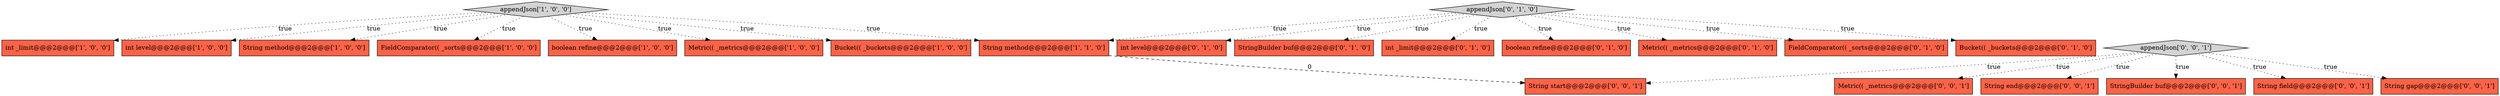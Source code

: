 digraph {
23 [style = filled, label = "String start@@@2@@@['0', '0', '1']", fillcolor = tomato, shape = box image = "AAA0AAABBB3BBB"];
4 [style = filled, label = "appendJson['1', '0', '0']", fillcolor = lightgray, shape = diamond image = "AAA0AAABBB1BBB"];
12 [style = filled, label = "int level@@@2@@@['0', '1', '0']", fillcolor = tomato, shape = box image = "AAA0AAABBB2BBB"];
15 [style = filled, label = "StringBuilder buf@@@2@@@['0', '1', '0']", fillcolor = tomato, shape = box image = "AAA0AAABBB2BBB"];
8 [style = filled, label = "String method@@@2@@@['1', '1', '0']", fillcolor = tomato, shape = box image = "AAA0AAABBB1BBB"];
9 [style = filled, label = "int _limit@@@2@@@['0', '1', '0']", fillcolor = tomato, shape = box image = "AAA0AAABBB2BBB"];
6 [style = filled, label = "int _limit@@@2@@@['1', '0', '0']", fillcolor = tomato, shape = box image = "AAA0AAABBB1BBB"];
5 [style = filled, label = "int level@@@2@@@['1', '0', '0']", fillcolor = tomato, shape = box image = "AAA0AAABBB1BBB"];
2 [style = filled, label = "String method@@@2@@@['1', '0', '0']", fillcolor = tomato, shape = box image = "AAA0AAABBB1BBB"];
10 [style = filled, label = "boolean refine@@@2@@@['0', '1', '0']", fillcolor = tomato, shape = box image = "AAA0AAABBB2BBB"];
13 [style = filled, label = "Metric(( _metrics@@@2@@@['0', '1', '0']", fillcolor = tomato, shape = box image = "AAA0AAABBB2BBB"];
17 [style = filled, label = "Metric(( _metrics@@@2@@@['0', '0', '1']", fillcolor = tomato, shape = box image = "AAA0AAABBB3BBB"];
22 [style = filled, label = "appendJson['0', '0', '1']", fillcolor = lightgray, shape = diamond image = "AAA0AAABBB3BBB"];
1 [style = filled, label = "FieldComparator(( _sorts@@@2@@@['1', '0', '0']", fillcolor = tomato, shape = box image = "AAA0AAABBB1BBB"];
20 [style = filled, label = "String end@@@2@@@['0', '0', '1']", fillcolor = tomato, shape = box image = "AAA0AAABBB3BBB"];
3 [style = filled, label = "boolean refine@@@2@@@['1', '0', '0']", fillcolor = tomato, shape = box image = "AAA0AAABBB1BBB"];
16 [style = filled, label = "FieldComparator(( _sorts@@@2@@@['0', '1', '0']", fillcolor = tomato, shape = box image = "AAA0AAABBB2BBB"];
11 [style = filled, label = "appendJson['0', '1', '0']", fillcolor = lightgray, shape = diamond image = "AAA0AAABBB2BBB"];
14 [style = filled, label = "Bucket(( _buckets@@@2@@@['0', '1', '0']", fillcolor = tomato, shape = box image = "AAA0AAABBB2BBB"];
19 [style = filled, label = "StringBuilder buf@@@2@@@['0', '0', '1']", fillcolor = tomato, shape = box image = "AAA0AAABBB3BBB"];
0 [style = filled, label = "Metric(( _metrics@@@2@@@['1', '0', '0']", fillcolor = tomato, shape = box image = "AAA0AAABBB1BBB"];
7 [style = filled, label = "Bucket(( _buckets@@@2@@@['1', '0', '0']", fillcolor = tomato, shape = box image = "AAA0AAABBB1BBB"];
18 [style = filled, label = "String field@@@2@@@['0', '0', '1']", fillcolor = tomato, shape = box image = "AAA0AAABBB3BBB"];
21 [style = filled, label = "String gap@@@2@@@['0', '0', '1']", fillcolor = tomato, shape = box image = "AAA0AAABBB3BBB"];
4->6 [style = dotted, label="true"];
22->21 [style = dotted, label="true"];
4->5 [style = dotted, label="true"];
22->19 [style = dotted, label="true"];
22->18 [style = dotted, label="true"];
22->23 [style = dotted, label="true"];
4->1 [style = dotted, label="true"];
11->10 [style = dotted, label="true"];
4->0 [style = dotted, label="true"];
11->12 [style = dotted, label="true"];
11->14 [style = dotted, label="true"];
4->8 [style = dotted, label="true"];
4->7 [style = dotted, label="true"];
11->9 [style = dotted, label="true"];
11->13 [style = dotted, label="true"];
4->3 [style = dotted, label="true"];
22->20 [style = dotted, label="true"];
11->16 [style = dotted, label="true"];
11->8 [style = dotted, label="true"];
22->17 [style = dotted, label="true"];
11->15 [style = dotted, label="true"];
4->2 [style = dotted, label="true"];
8->23 [style = dashed, label="0"];
}
